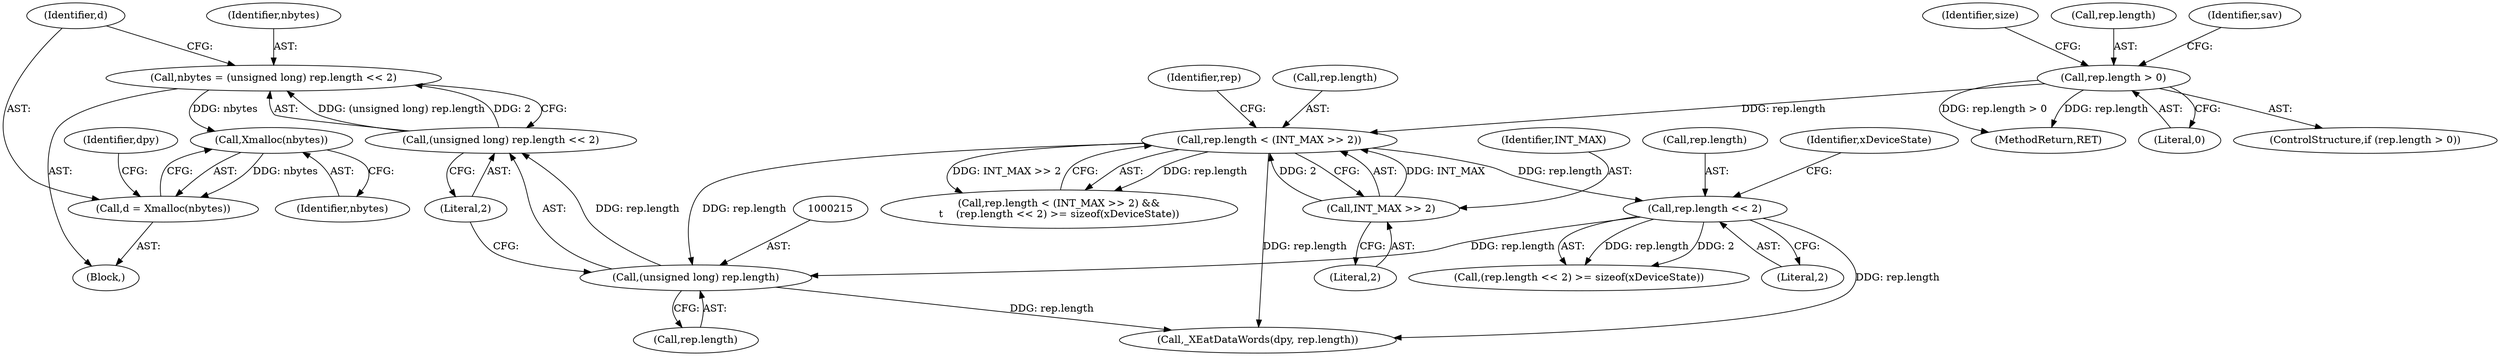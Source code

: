 digraph "0_libXi_19a9cd607de73947fcfb104682f203ffe4e1f4e5_0@API" {
"1000222" [label="(Call,Xmalloc(nbytes))"];
"1000211" [label="(Call,nbytes = (unsigned long) rep.length << 2)"];
"1000213" [label="(Call,(unsigned long) rep.length << 2)"];
"1000214" [label="(Call,(unsigned long) rep.length)"];
"1000195" [label="(Call,rep.length < (INT_MAX >> 2))"];
"1000182" [label="(Call,rep.length > 0)"];
"1000199" [label="(Call,INT_MAX >> 2)"];
"1000203" [label="(Call,rep.length << 2)"];
"1000220" [label="(Call,d = Xmalloc(nbytes))"];
"1000224" [label="(Call,_XEatDataWords(dpy, rep.length))"];
"1000219" [label="(Literal,2)"];
"1000191" [label="(Identifier,size)"];
"1000225" [label="(Identifier,dpy)"];
"1000201" [label="(Literal,2)"];
"1000679" [label="(MethodReturn,RET)"];
"1000213" [label="(Call,(unsigned long) rep.length << 2)"];
"1000194" [label="(Call,rep.length < (INT_MAX >> 2) &&\n\t    (rep.length << 2) >= sizeof(xDeviceState))"];
"1000199" [label="(Call,INT_MAX >> 2)"];
"1000204" [label="(Call,rep.length)"];
"1000214" [label="(Call,(unsigned long) rep.length)"];
"1000211" [label="(Call,nbytes = (unsigned long) rep.length << 2)"];
"1000216" [label="(Call,rep.length)"];
"1000203" [label="(Call,rep.length << 2)"];
"1000209" [label="(Identifier,xDeviceState)"];
"1000181" [label="(ControlStructure,if (rep.length > 0))"];
"1000200" [label="(Identifier,INT_MAX)"];
"1000205" [label="(Identifier,rep)"];
"1000196" [label="(Call,rep.length)"];
"1000210" [label="(Block,)"];
"1000195" [label="(Call,rep.length < (INT_MAX >> 2))"];
"1000222" [label="(Call,Xmalloc(nbytes))"];
"1000182" [label="(Call,rep.length > 0)"];
"1000186" [label="(Literal,0)"];
"1000220" [label="(Call,d = Xmalloc(nbytes))"];
"1000183" [label="(Call,rep.length)"];
"1000223" [label="(Identifier,nbytes)"];
"1000212" [label="(Identifier,nbytes)"];
"1000221" [label="(Identifier,d)"];
"1000207" [label="(Literal,2)"];
"1000231" [label="(Identifier,sav)"];
"1000202" [label="(Call,(rep.length << 2) >= sizeof(xDeviceState))"];
"1000222" -> "1000220"  [label="AST: "];
"1000222" -> "1000223"  [label="CFG: "];
"1000223" -> "1000222"  [label="AST: "];
"1000220" -> "1000222"  [label="CFG: "];
"1000222" -> "1000220"  [label="DDG: nbytes"];
"1000211" -> "1000222"  [label="DDG: nbytes"];
"1000211" -> "1000210"  [label="AST: "];
"1000211" -> "1000213"  [label="CFG: "];
"1000212" -> "1000211"  [label="AST: "];
"1000213" -> "1000211"  [label="AST: "];
"1000221" -> "1000211"  [label="CFG: "];
"1000213" -> "1000211"  [label="DDG: (unsigned long) rep.length"];
"1000213" -> "1000211"  [label="DDG: 2"];
"1000213" -> "1000219"  [label="CFG: "];
"1000214" -> "1000213"  [label="AST: "];
"1000219" -> "1000213"  [label="AST: "];
"1000214" -> "1000213"  [label="DDG: rep.length"];
"1000214" -> "1000216"  [label="CFG: "];
"1000215" -> "1000214"  [label="AST: "];
"1000216" -> "1000214"  [label="AST: "];
"1000219" -> "1000214"  [label="CFG: "];
"1000195" -> "1000214"  [label="DDG: rep.length"];
"1000203" -> "1000214"  [label="DDG: rep.length"];
"1000214" -> "1000224"  [label="DDG: rep.length"];
"1000195" -> "1000194"  [label="AST: "];
"1000195" -> "1000199"  [label="CFG: "];
"1000196" -> "1000195"  [label="AST: "];
"1000199" -> "1000195"  [label="AST: "];
"1000205" -> "1000195"  [label="CFG: "];
"1000194" -> "1000195"  [label="CFG: "];
"1000195" -> "1000194"  [label="DDG: rep.length"];
"1000195" -> "1000194"  [label="DDG: INT_MAX >> 2"];
"1000182" -> "1000195"  [label="DDG: rep.length"];
"1000199" -> "1000195"  [label="DDG: INT_MAX"];
"1000199" -> "1000195"  [label="DDG: 2"];
"1000195" -> "1000203"  [label="DDG: rep.length"];
"1000195" -> "1000224"  [label="DDG: rep.length"];
"1000182" -> "1000181"  [label="AST: "];
"1000182" -> "1000186"  [label="CFG: "];
"1000183" -> "1000182"  [label="AST: "];
"1000186" -> "1000182"  [label="AST: "];
"1000191" -> "1000182"  [label="CFG: "];
"1000231" -> "1000182"  [label="CFG: "];
"1000182" -> "1000679"  [label="DDG: rep.length > 0"];
"1000182" -> "1000679"  [label="DDG: rep.length"];
"1000199" -> "1000201"  [label="CFG: "];
"1000200" -> "1000199"  [label="AST: "];
"1000201" -> "1000199"  [label="AST: "];
"1000203" -> "1000202"  [label="AST: "];
"1000203" -> "1000207"  [label="CFG: "];
"1000204" -> "1000203"  [label="AST: "];
"1000207" -> "1000203"  [label="AST: "];
"1000209" -> "1000203"  [label="CFG: "];
"1000203" -> "1000202"  [label="DDG: rep.length"];
"1000203" -> "1000202"  [label="DDG: 2"];
"1000203" -> "1000224"  [label="DDG: rep.length"];
"1000220" -> "1000210"  [label="AST: "];
"1000221" -> "1000220"  [label="AST: "];
"1000225" -> "1000220"  [label="CFG: "];
}
